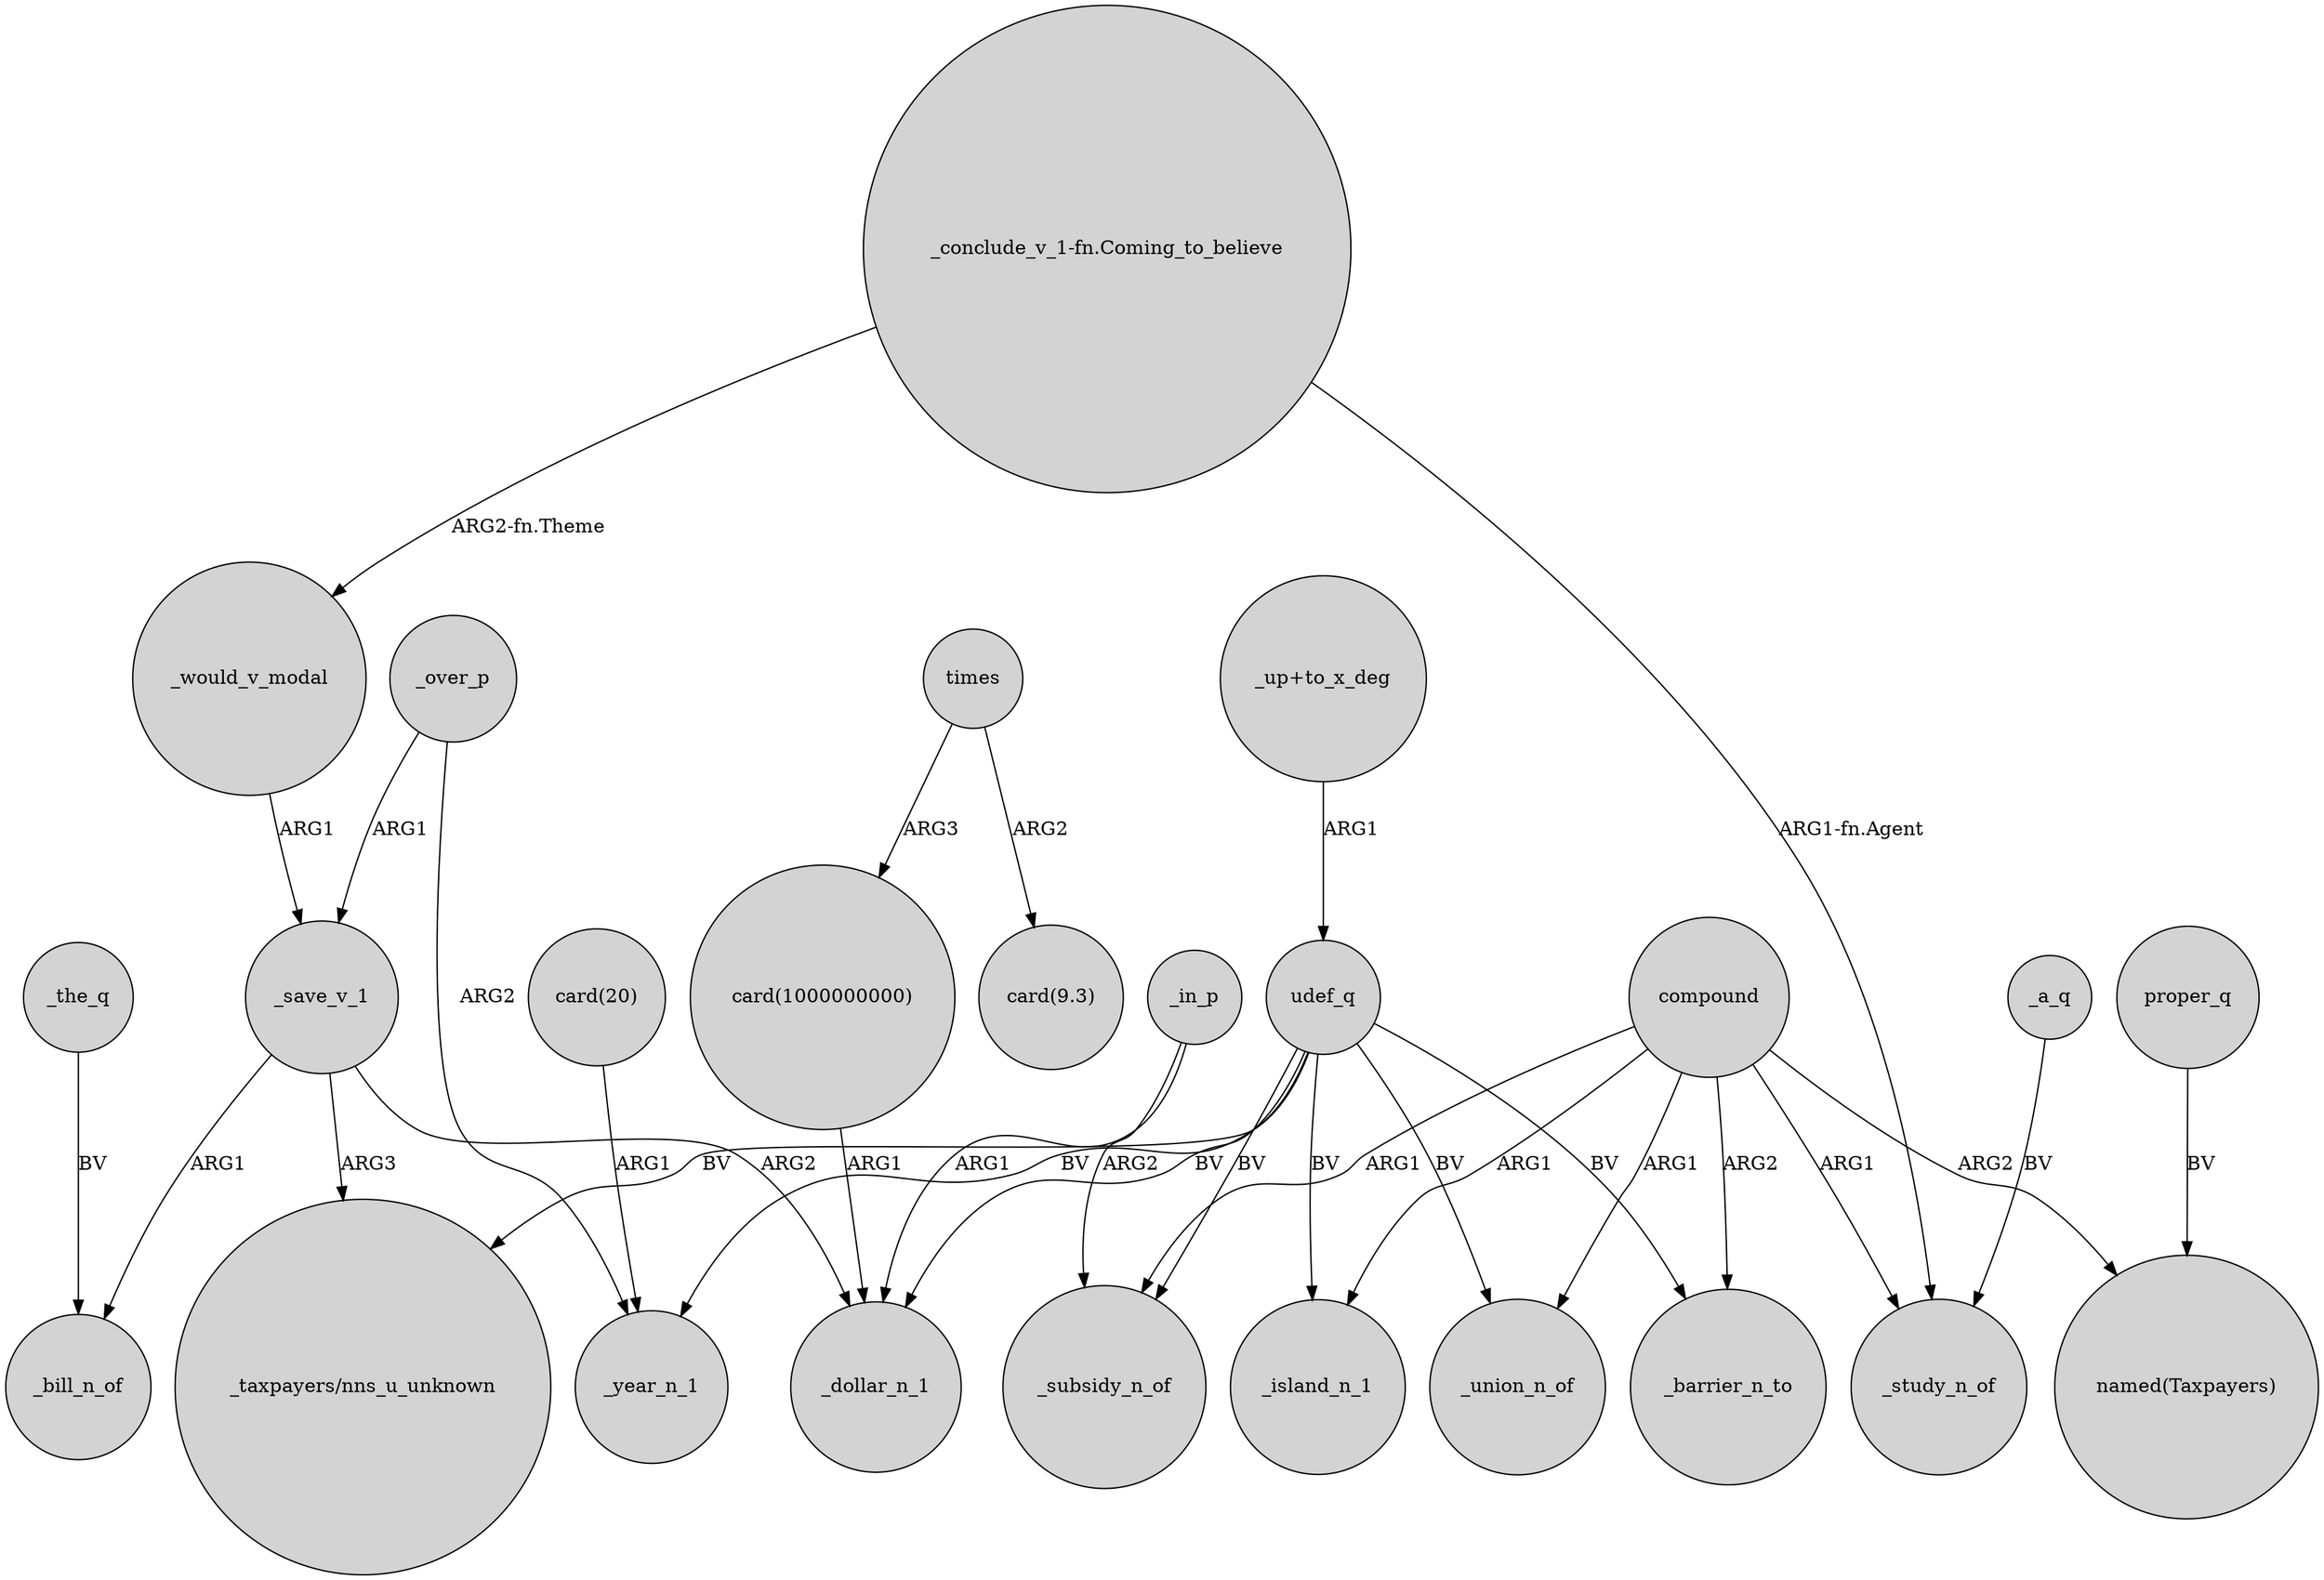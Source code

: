 digraph {
	node [shape=circle style=filled]
	_the_q -> _bill_n_of [label=BV]
	_over_p -> _save_v_1 [label=ARG1]
	_a_q -> _study_n_of [label=BV]
	"_up+to_x_deg" -> udef_q [label=ARG1]
	compound -> "named(Taxpayers)" [label=ARG2]
	_would_v_modal -> _save_v_1 [label=ARG1]
	udef_q -> _union_n_of [label=BV]
	_save_v_1 -> _dollar_n_1 [label=ARG2]
	compound -> _barrier_n_to [label=ARG2]
	times -> "card(1000000000)" [label=ARG3]
	udef_q -> _barrier_n_to [label=BV]
	_save_v_1 -> "_taxpayers/nns_u_unknown" [label=ARG3]
	_in_p -> _subsidy_n_of [label=ARG2]
	"_conclude_v_1-fn.Coming_to_believe" -> _would_v_modal [label="ARG2-fn.Theme"]
	times -> "card(9.3)" [label=ARG2]
	_save_v_1 -> _bill_n_of [label=ARG1]
	udef_q -> "_taxpayers/nns_u_unknown" [label=BV]
	compound -> _study_n_of [label=ARG1]
	"card(20)" -> _year_n_1 [label=ARG1]
	compound -> _island_n_1 [label=ARG1]
	"_conclude_v_1-fn.Coming_to_believe" -> _study_n_of [label="ARG1-fn.Agent"]
	_over_p -> _year_n_1 [label=ARG2]
	udef_q -> _year_n_1 [label=BV]
	_in_p -> _dollar_n_1 [label=ARG1]
	udef_q -> _subsidy_n_of [label=BV]
	"card(1000000000)" -> _dollar_n_1 [label=ARG1]
	compound -> _union_n_of [label=ARG1]
	compound -> _subsidy_n_of [label=ARG1]
	udef_q -> _island_n_1 [label=BV]
	udef_q -> _dollar_n_1 [label=BV]
	proper_q -> "named(Taxpayers)" [label=BV]
}
